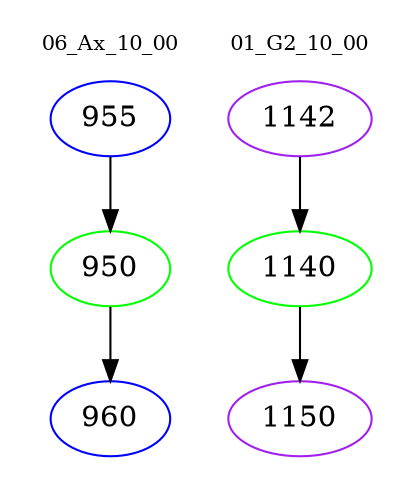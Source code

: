 digraph{
subgraph cluster_0 {
color = white
label = "06_Ax_10_00";
fontsize=10;
T0_955 [label="955", color="blue"]
T0_955 -> T0_950 [color="black"]
T0_950 [label="950", color="green"]
T0_950 -> T0_960 [color="black"]
T0_960 [label="960", color="blue"]
}
subgraph cluster_1 {
color = white
label = "01_G2_10_00";
fontsize=10;
T1_1142 [label="1142", color="purple"]
T1_1142 -> T1_1140 [color="black"]
T1_1140 [label="1140", color="green"]
T1_1140 -> T1_1150 [color="black"]
T1_1150 [label="1150", color="purple"]
}
}
